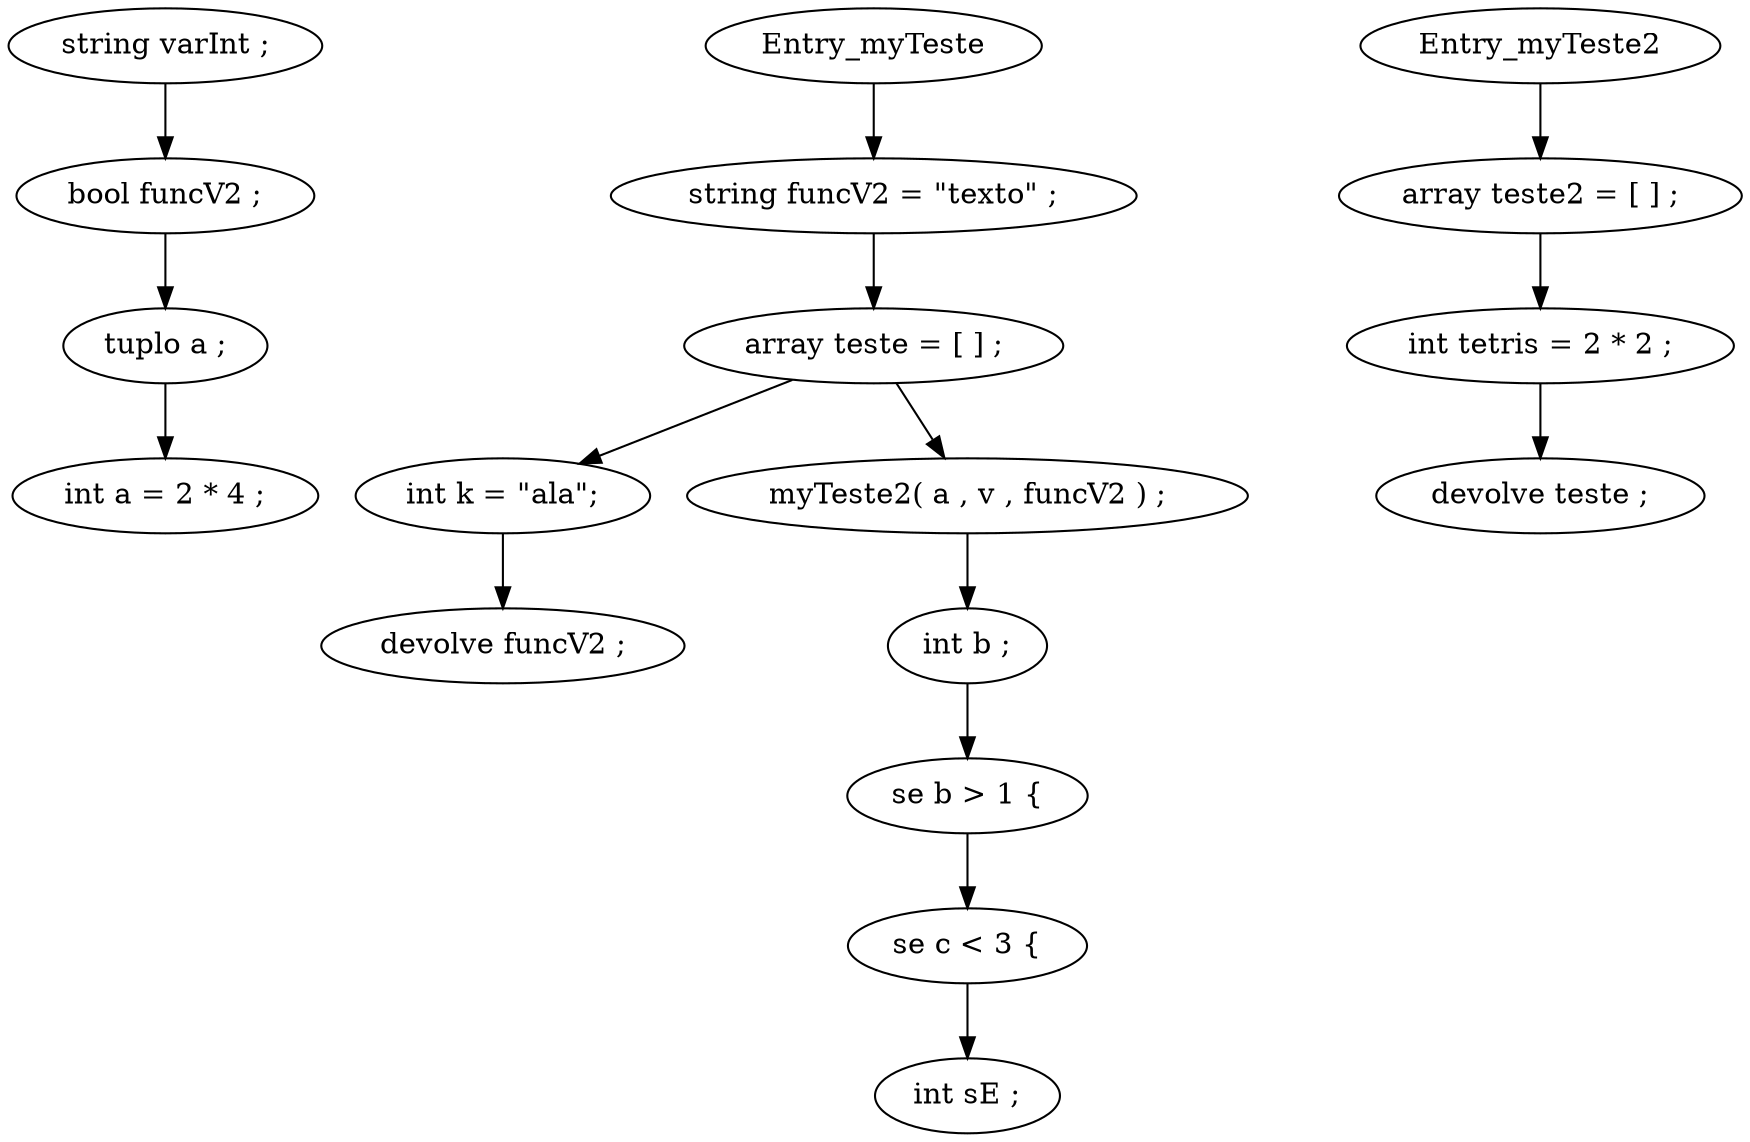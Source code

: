 digraph G {
"string varInt ;"->"bool funcV2 ;"
"bool funcV2 ;"->"tuplo a ;"
"tuplo a ;"->"int a = 2 * 4 ;"
"Entry_myTeste"->"string funcV2 = \"texto\" ;"
"string funcV2 = \"texto\" ;"->"array teste = [ ] ;"
"Entry_myTeste2"->"array teste2 = [ ] ;"
"array teste2 = [ ] ;"->"int tetris = 2 * 2 ;"
"int tetris = 2 * 2 ;"->"devolve teste ;"
"array teste = [ ] ;"->"int k = \"ala\";"
"int k = \"ala\";"->"devolve funcV2 ;"
"array teste = [ ] ;"->"myTeste2( a , v , funcV2 ) ;"
"myTeste2( a , v , funcV2 ) ;"->"int b ;"
"int b ;"->"se b > 1 {"
"se b > 1 {"->"se c < 3 {"
"se c < 3 {"->"int sE ;"
}